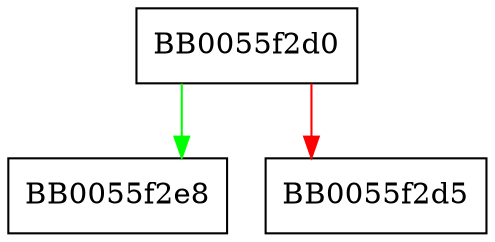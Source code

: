 digraph OSSL_CMP_SRV_CTX_set_accept_raverified {
  node [shape="box"];
  graph [splines=ortho];
  BB0055f2d0 -> BB0055f2e8 [color="green"];
  BB0055f2d0 -> BB0055f2d5 [color="red"];
}